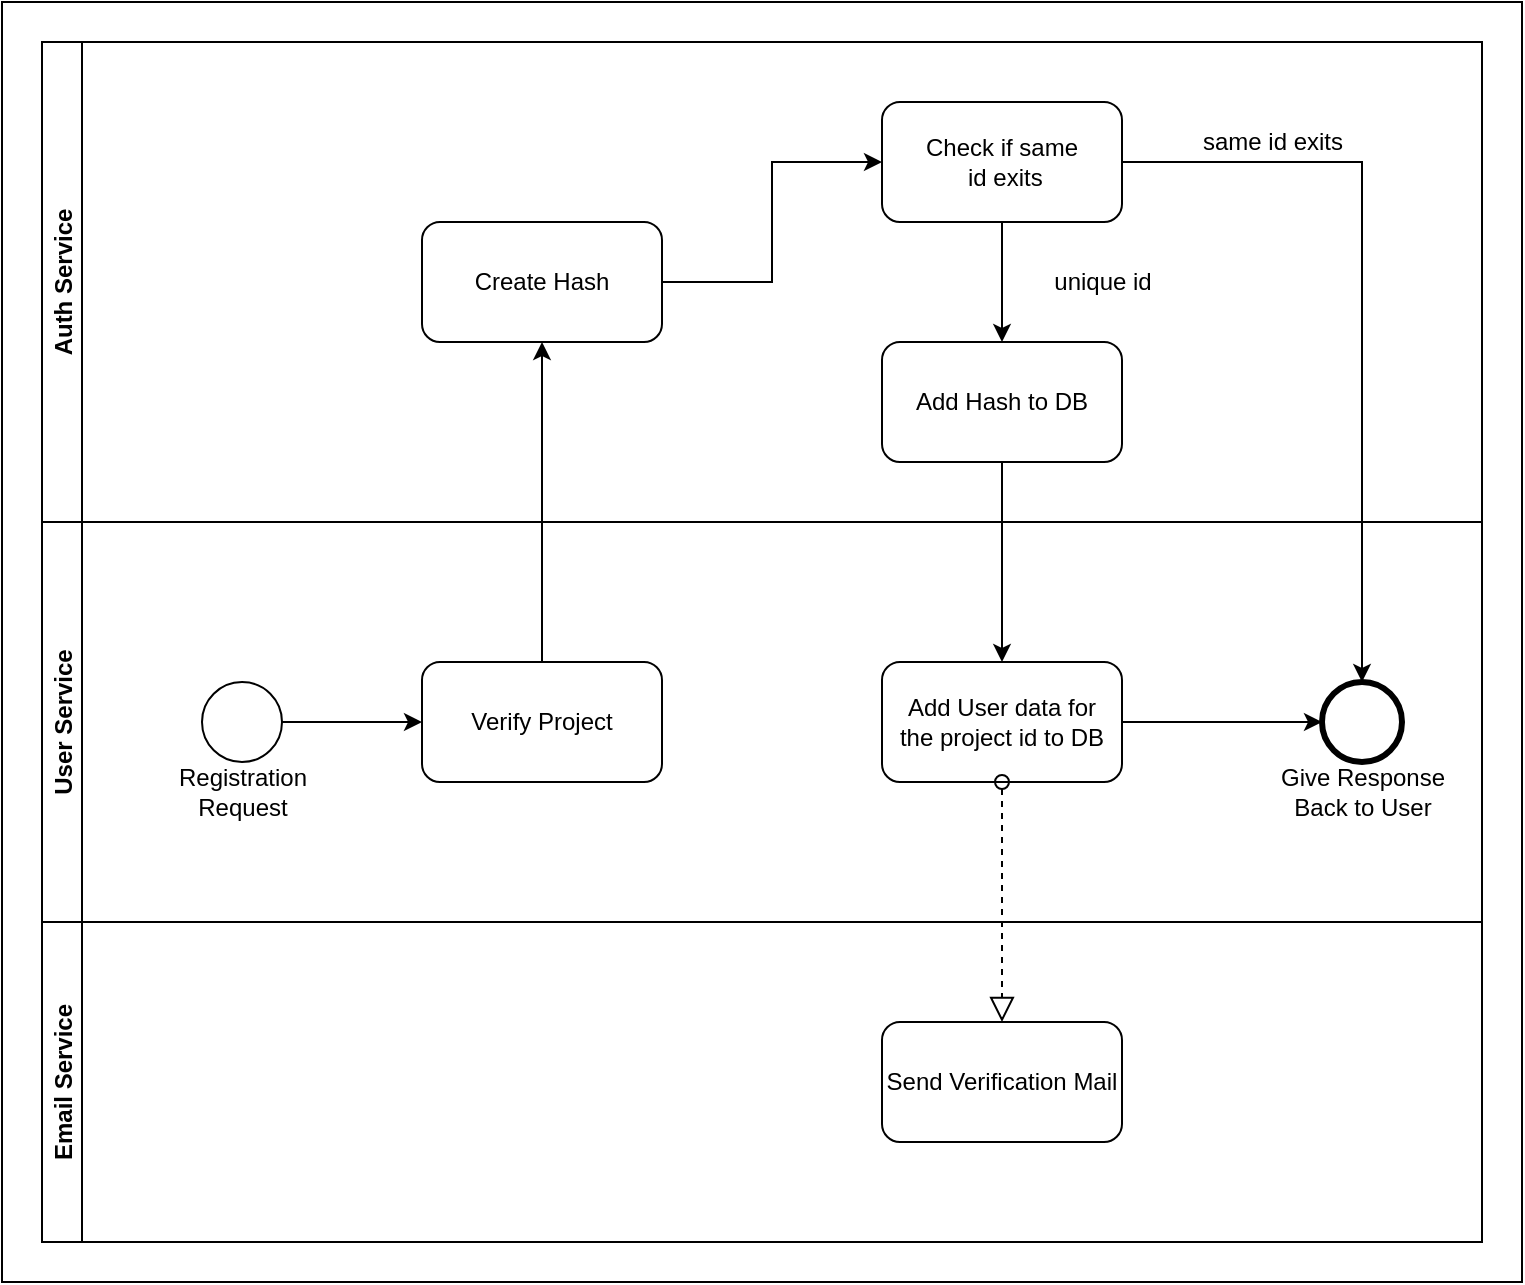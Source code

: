 <mxfile version="12.6.5" type="device"><diagram id="prtHgNgQTEPvFCAcTncT" name="Page-1"><mxGraphModel dx="1086" dy="806" grid="1" gridSize="10" guides="1" tooltips="1" connect="1" arrows="1" fold="1" page="1" pageScale="1" pageWidth="827" pageHeight="1169" math="0" shadow="0"><root><mxCell id="0"/><mxCell id="1" parent="0"/><mxCell id="TWWti2fiSQjnTuexJhXZ-8" value="Auth Service" style="swimlane;startSize=20;horizontal=0;" parent="1" vertex="1"><mxGeometry x="40" y="40" width="720" height="240" as="geometry"/></mxCell><mxCell id="TWWti2fiSQjnTuexJhXZ-20" style="edgeStyle=orthogonalEdgeStyle;rounded=0;orthogonalLoop=1;jettySize=auto;html=1;entryX=0;entryY=0.5;entryDx=0;entryDy=0;" parent="TWWti2fiSQjnTuexJhXZ-8" source="TWWti2fiSQjnTuexJhXZ-16" target="TWWti2fiSQjnTuexJhXZ-19" edge="1"><mxGeometry relative="1" as="geometry"/></mxCell><mxCell id="TWWti2fiSQjnTuexJhXZ-16" value="Create Hash" style="shape=ext;rounded=1;html=1;whiteSpace=wrap;fillColor=none;" parent="TWWti2fiSQjnTuexJhXZ-8" vertex="1"><mxGeometry x="190" y="90" width="120" height="60" as="geometry"/></mxCell><mxCell id="TWWti2fiSQjnTuexJhXZ-28" style="edgeStyle=orthogonalEdgeStyle;rounded=0;orthogonalLoop=1;jettySize=auto;html=1;entryX=0.5;entryY=0;entryDx=0;entryDy=0;" parent="TWWti2fiSQjnTuexJhXZ-8" source="TWWti2fiSQjnTuexJhXZ-19" target="TWWti2fiSQjnTuexJhXZ-27" edge="1"><mxGeometry relative="1" as="geometry"/></mxCell><mxCell id="TWWti2fiSQjnTuexJhXZ-19" value="Check if same&lt;br&gt;&amp;nbsp;id exits" style="shape=ext;rounded=1;html=1;whiteSpace=wrap;fillColor=none;" parent="TWWti2fiSQjnTuexJhXZ-8" vertex="1"><mxGeometry x="420" y="30" width="120" height="60" as="geometry"/></mxCell><mxCell id="TWWti2fiSQjnTuexJhXZ-27" value="Add Hash to DB" style="shape=ext;rounded=1;html=1;whiteSpace=wrap;fillColor=none;" parent="TWWti2fiSQjnTuexJhXZ-8" vertex="1"><mxGeometry x="420" y="150" width="120" height="60" as="geometry"/></mxCell><mxCell id="TWWti2fiSQjnTuexJhXZ-30" value="unique id" style="text;html=1;align=center;verticalAlign=middle;resizable=0;points=[];autosize=1;rotation=0;" parent="TWWti2fiSQjnTuexJhXZ-8" vertex="1"><mxGeometry x="500" y="110" width="60" height="20" as="geometry"/></mxCell><mxCell id="TWWti2fiSQjnTuexJhXZ-35" value="same id exits" style="text;html=1;align=center;verticalAlign=middle;resizable=0;points=[];autosize=1;" parent="TWWti2fiSQjnTuexJhXZ-8" vertex="1"><mxGeometry x="570" y="40" width="90" height="20" as="geometry"/></mxCell><mxCell id="TWWti2fiSQjnTuexJhXZ-12" value="" style="rounded=0;whiteSpace=wrap;html=1;fillColor=none;" parent="1" vertex="1"><mxGeometry x="20" y="20" width="760" height="640" as="geometry"/></mxCell><mxCell id="TWWti2fiSQjnTuexJhXZ-6" value="User Service" style="swimlane;startSize=20;horizontal=0;" parent="1" vertex="1"><mxGeometry x="40" y="280" width="720" height="200" as="geometry"/></mxCell><mxCell id="TWWti2fiSQjnTuexJhXZ-40" style="edgeStyle=orthogonalEdgeStyle;rounded=0;orthogonalLoop=1;jettySize=auto;html=1;" parent="TWWti2fiSQjnTuexJhXZ-6" source="TWWti2fiSQjnTuexJhXZ-33" target="TWWti2fiSQjnTuexJhXZ-21" edge="1"><mxGeometry relative="1" as="geometry"/></mxCell><mxCell id="TWWti2fiSQjnTuexJhXZ-33" value="Add User&amp;nbsp;data for &lt;br&gt;the project id to DB" style="shape=ext;rounded=1;html=1;whiteSpace=wrap;fillColor=none;" parent="TWWti2fiSQjnTuexJhXZ-6" vertex="1"><mxGeometry x="420" y="70" width="120" height="60" as="geometry"/></mxCell><mxCell id="TWWti2fiSQjnTuexJhXZ-21" value="" style="shape=mxgraph.bpmn.shape;html=1;verticalLabelPosition=bottom;labelBackgroundColor=#ffffff;verticalAlign=top;align=center;perimeter=ellipsePerimeter;outlineConnect=0;outline=end;symbol=general;fillColor=none;" parent="TWWti2fiSQjnTuexJhXZ-6" vertex="1"><mxGeometry x="640" y="80" width="40" height="40" as="geometry"/></mxCell><mxCell id="TWWti2fiSQjnTuexJhXZ-22" value="Give Response&lt;br&gt;Back to User" style="text;html=1;align=center;verticalAlign=middle;resizable=0;points=[];autosize=1;" parent="TWWti2fiSQjnTuexJhXZ-6" vertex="1"><mxGeometry x="610" y="120" width="100" height="30" as="geometry"/></mxCell><mxCell id="TWWti2fiSQjnTuexJhXZ-14" value="Registration &lt;br&gt;Request" style="text;html=1;align=center;verticalAlign=middle;resizable=0;points=[];autosize=1;" parent="TWWti2fiSQjnTuexJhXZ-6" vertex="1"><mxGeometry x="60" y="120" width="80" height="30" as="geometry"/></mxCell><mxCell id="-dB0pXv9tvAS2MyjQws6-2" style="edgeStyle=orthogonalEdgeStyle;rounded=0;orthogonalLoop=1;jettySize=auto;html=1;entryX=0;entryY=0.5;entryDx=0;entryDy=0;" edge="1" parent="TWWti2fiSQjnTuexJhXZ-6" source="TWWti2fiSQjnTuexJhXZ-13" target="-dB0pXv9tvAS2MyjQws6-1"><mxGeometry relative="1" as="geometry"/></mxCell><mxCell id="TWWti2fiSQjnTuexJhXZ-13" value="" style="shape=mxgraph.bpmn.shape;html=1;verticalLabelPosition=bottom;labelBackgroundColor=#ffffff;verticalAlign=top;align=center;perimeter=ellipsePerimeter;outlineConnect=0;outline=standard;symbol=general;fillColor=none;" parent="TWWti2fiSQjnTuexJhXZ-6" vertex="1"><mxGeometry x="80" y="80" width="40" height="40" as="geometry"/></mxCell><mxCell id="-dB0pXv9tvAS2MyjQws6-1" value="Verify Project" style="shape=ext;rounded=1;html=1;whiteSpace=wrap;fillColor=none;" vertex="1" parent="TWWti2fiSQjnTuexJhXZ-6"><mxGeometry x="190" y="70" width="120" height="60" as="geometry"/></mxCell><mxCell id="TWWti2fiSQjnTuexJhXZ-36" style="edgeStyle=orthogonalEdgeStyle;rounded=0;orthogonalLoop=1;jettySize=auto;html=1;" parent="1" source="TWWti2fiSQjnTuexJhXZ-19" target="TWWti2fiSQjnTuexJhXZ-21" edge="1"><mxGeometry relative="1" as="geometry"/></mxCell><mxCell id="TWWti2fiSQjnTuexJhXZ-37" style="edgeStyle=orthogonalEdgeStyle;rounded=0;orthogonalLoop=1;jettySize=auto;html=1;entryX=0.5;entryY=0;entryDx=0;entryDy=0;" parent="1" source="TWWti2fiSQjnTuexJhXZ-27" target="TWWti2fiSQjnTuexJhXZ-33" edge="1"><mxGeometry relative="1" as="geometry"/></mxCell><mxCell id="TWWti2fiSQjnTuexJhXZ-9" value="Email Service" style="swimlane;startSize=20;horizontal=0;" parent="1" vertex="1"><mxGeometry x="40" y="480" width="720" height="160" as="geometry"/></mxCell><mxCell id="TWWti2fiSQjnTuexJhXZ-34" value="Send Verification Mail" style="shape=ext;rounded=1;html=1;whiteSpace=wrap;fillColor=none;" parent="TWWti2fiSQjnTuexJhXZ-9" vertex="1"><mxGeometry x="420" y="50" width="120" height="60" as="geometry"/></mxCell><mxCell id="TWWti2fiSQjnTuexJhXZ-42" value="" style="startArrow=oval;startFill=0;startSize=7;endArrow=block;endFill=0;endSize=10;dashed=1;html=1;entryX=0.5;entryY=0;entryDx=0;entryDy=0;exitX=0.5;exitY=1;exitDx=0;exitDy=0;" parent="1" source="TWWti2fiSQjnTuexJhXZ-33" target="TWWti2fiSQjnTuexJhXZ-34" edge="1"><mxGeometry width="100" relative="1" as="geometry"><mxPoint x="160" y="490" as="sourcePoint"/><mxPoint x="260" y="490" as="targetPoint"/></mxGeometry></mxCell><mxCell id="-dB0pXv9tvAS2MyjQws6-4" style="edgeStyle=orthogonalEdgeStyle;rounded=0;orthogonalLoop=1;jettySize=auto;html=1;entryX=0.5;entryY=1;entryDx=0;entryDy=0;" edge="1" parent="1" source="-dB0pXv9tvAS2MyjQws6-1" target="TWWti2fiSQjnTuexJhXZ-16"><mxGeometry relative="1" as="geometry"/></mxCell></root></mxGraphModel></diagram></mxfile>